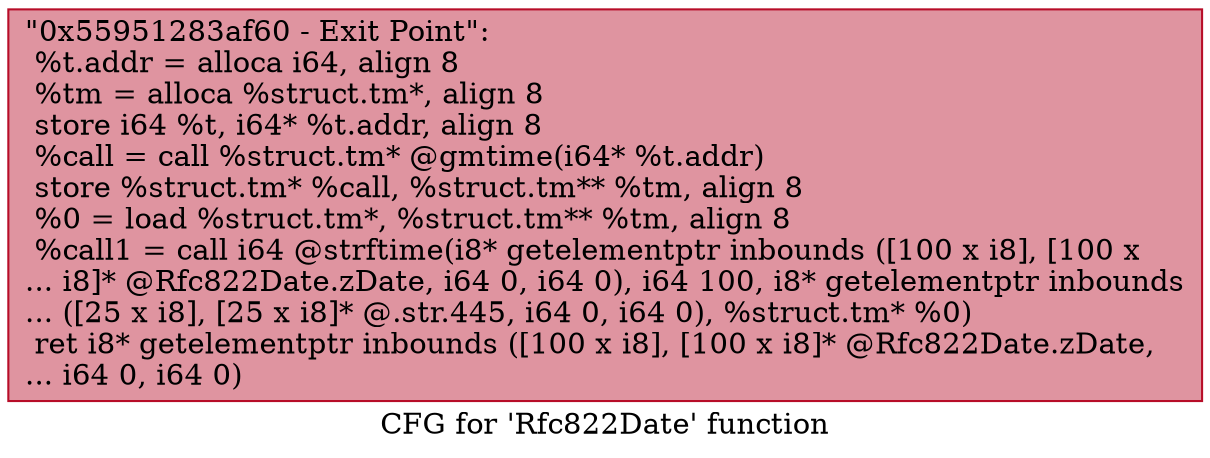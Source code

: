 digraph "CFG for 'Rfc822Date' function" {
	label="CFG for 'Rfc822Date' function";

	Node0x55951283af60 [shape=record,color="#b70d28ff", style=filled, fillcolor="#b70d2870",label="{\"0x55951283af60 - Exit Point\":\l  %t.addr = alloca i64, align 8\l  %tm = alloca %struct.tm*, align 8\l  store i64 %t, i64* %t.addr, align 8\l  %call = call %struct.tm* @gmtime(i64* %t.addr)\l  store %struct.tm* %call, %struct.tm** %tm, align 8\l  %0 = load %struct.tm*, %struct.tm** %tm, align 8\l  %call1 = call i64 @strftime(i8* getelementptr inbounds ([100 x i8], [100 x\l... i8]* @Rfc822Date.zDate, i64 0, i64 0), i64 100, i8* getelementptr inbounds\l... ([25 x i8], [25 x i8]* @.str.445, i64 0, i64 0), %struct.tm* %0)\l  ret i8* getelementptr inbounds ([100 x i8], [100 x i8]* @Rfc822Date.zDate,\l... i64 0, i64 0)\l}"];
}
